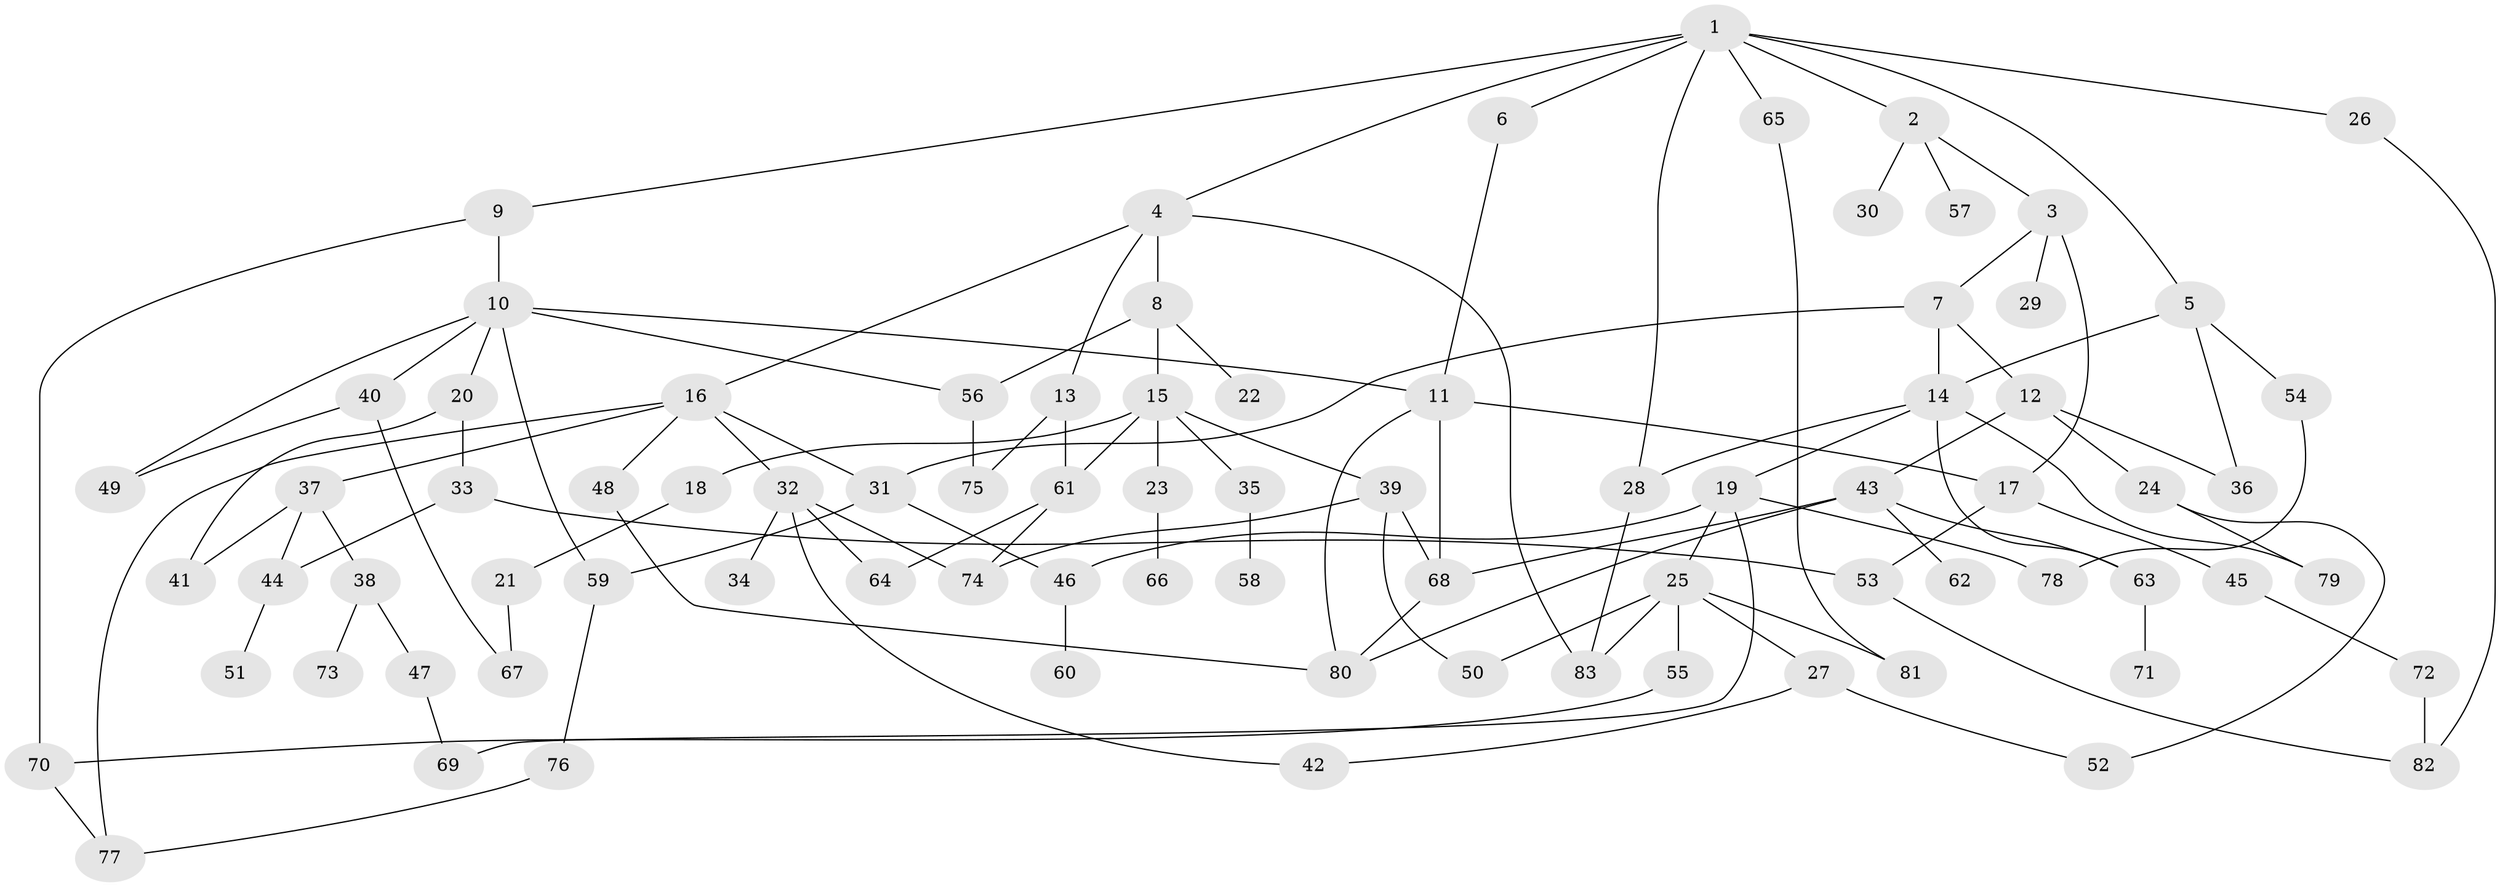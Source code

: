 // Generated by graph-tools (version 1.1) at 2025/13/03/09/25 04:13:18]
// undirected, 83 vertices, 121 edges
graph export_dot {
graph [start="1"]
  node [color=gray90,style=filled];
  1;
  2;
  3;
  4;
  5;
  6;
  7;
  8;
  9;
  10;
  11;
  12;
  13;
  14;
  15;
  16;
  17;
  18;
  19;
  20;
  21;
  22;
  23;
  24;
  25;
  26;
  27;
  28;
  29;
  30;
  31;
  32;
  33;
  34;
  35;
  36;
  37;
  38;
  39;
  40;
  41;
  42;
  43;
  44;
  45;
  46;
  47;
  48;
  49;
  50;
  51;
  52;
  53;
  54;
  55;
  56;
  57;
  58;
  59;
  60;
  61;
  62;
  63;
  64;
  65;
  66;
  67;
  68;
  69;
  70;
  71;
  72;
  73;
  74;
  75;
  76;
  77;
  78;
  79;
  80;
  81;
  82;
  83;
  1 -- 2;
  1 -- 4;
  1 -- 5;
  1 -- 6;
  1 -- 9;
  1 -- 26;
  1 -- 65;
  1 -- 28;
  2 -- 3;
  2 -- 30;
  2 -- 57;
  3 -- 7;
  3 -- 17;
  3 -- 29;
  4 -- 8;
  4 -- 13;
  4 -- 16;
  4 -- 83;
  5 -- 36;
  5 -- 54;
  5 -- 14;
  6 -- 11;
  7 -- 12;
  7 -- 14;
  7 -- 31;
  8 -- 15;
  8 -- 22;
  8 -- 56;
  9 -- 10;
  9 -- 70;
  10 -- 20;
  10 -- 40;
  10 -- 56;
  10 -- 11;
  10 -- 49;
  10 -- 59;
  11 -- 80;
  11 -- 68;
  11 -- 17;
  12 -- 24;
  12 -- 43;
  12 -- 36;
  13 -- 61;
  13 -- 75;
  14 -- 19;
  14 -- 28;
  14 -- 63;
  14 -- 79;
  15 -- 18;
  15 -- 23;
  15 -- 35;
  15 -- 39;
  15 -- 61;
  16 -- 32;
  16 -- 37;
  16 -- 48;
  16 -- 31;
  16 -- 77;
  17 -- 45;
  17 -- 53;
  18 -- 21;
  19 -- 25;
  19 -- 46;
  19 -- 78;
  19 -- 69;
  20 -- 33;
  20 -- 41;
  21 -- 67;
  23 -- 66;
  24 -- 79;
  24 -- 52;
  25 -- 27;
  25 -- 55;
  25 -- 81;
  25 -- 50;
  25 -- 83;
  26 -- 82;
  27 -- 52;
  27 -- 42;
  28 -- 83;
  31 -- 59;
  31 -- 46;
  32 -- 34;
  32 -- 42;
  32 -- 64;
  32 -- 74;
  33 -- 53;
  33 -- 44;
  35 -- 58;
  37 -- 38;
  37 -- 44;
  37 -- 41;
  38 -- 47;
  38 -- 73;
  39 -- 50;
  39 -- 68;
  39 -- 74;
  40 -- 49;
  40 -- 67;
  43 -- 62;
  43 -- 63;
  43 -- 68;
  43 -- 80;
  44 -- 51;
  45 -- 72;
  46 -- 60;
  47 -- 69;
  48 -- 80;
  53 -- 82;
  54 -- 78;
  55 -- 70;
  56 -- 75;
  59 -- 76;
  61 -- 74;
  61 -- 64;
  63 -- 71;
  65 -- 81;
  68 -- 80;
  70 -- 77;
  72 -- 82;
  76 -- 77;
}
